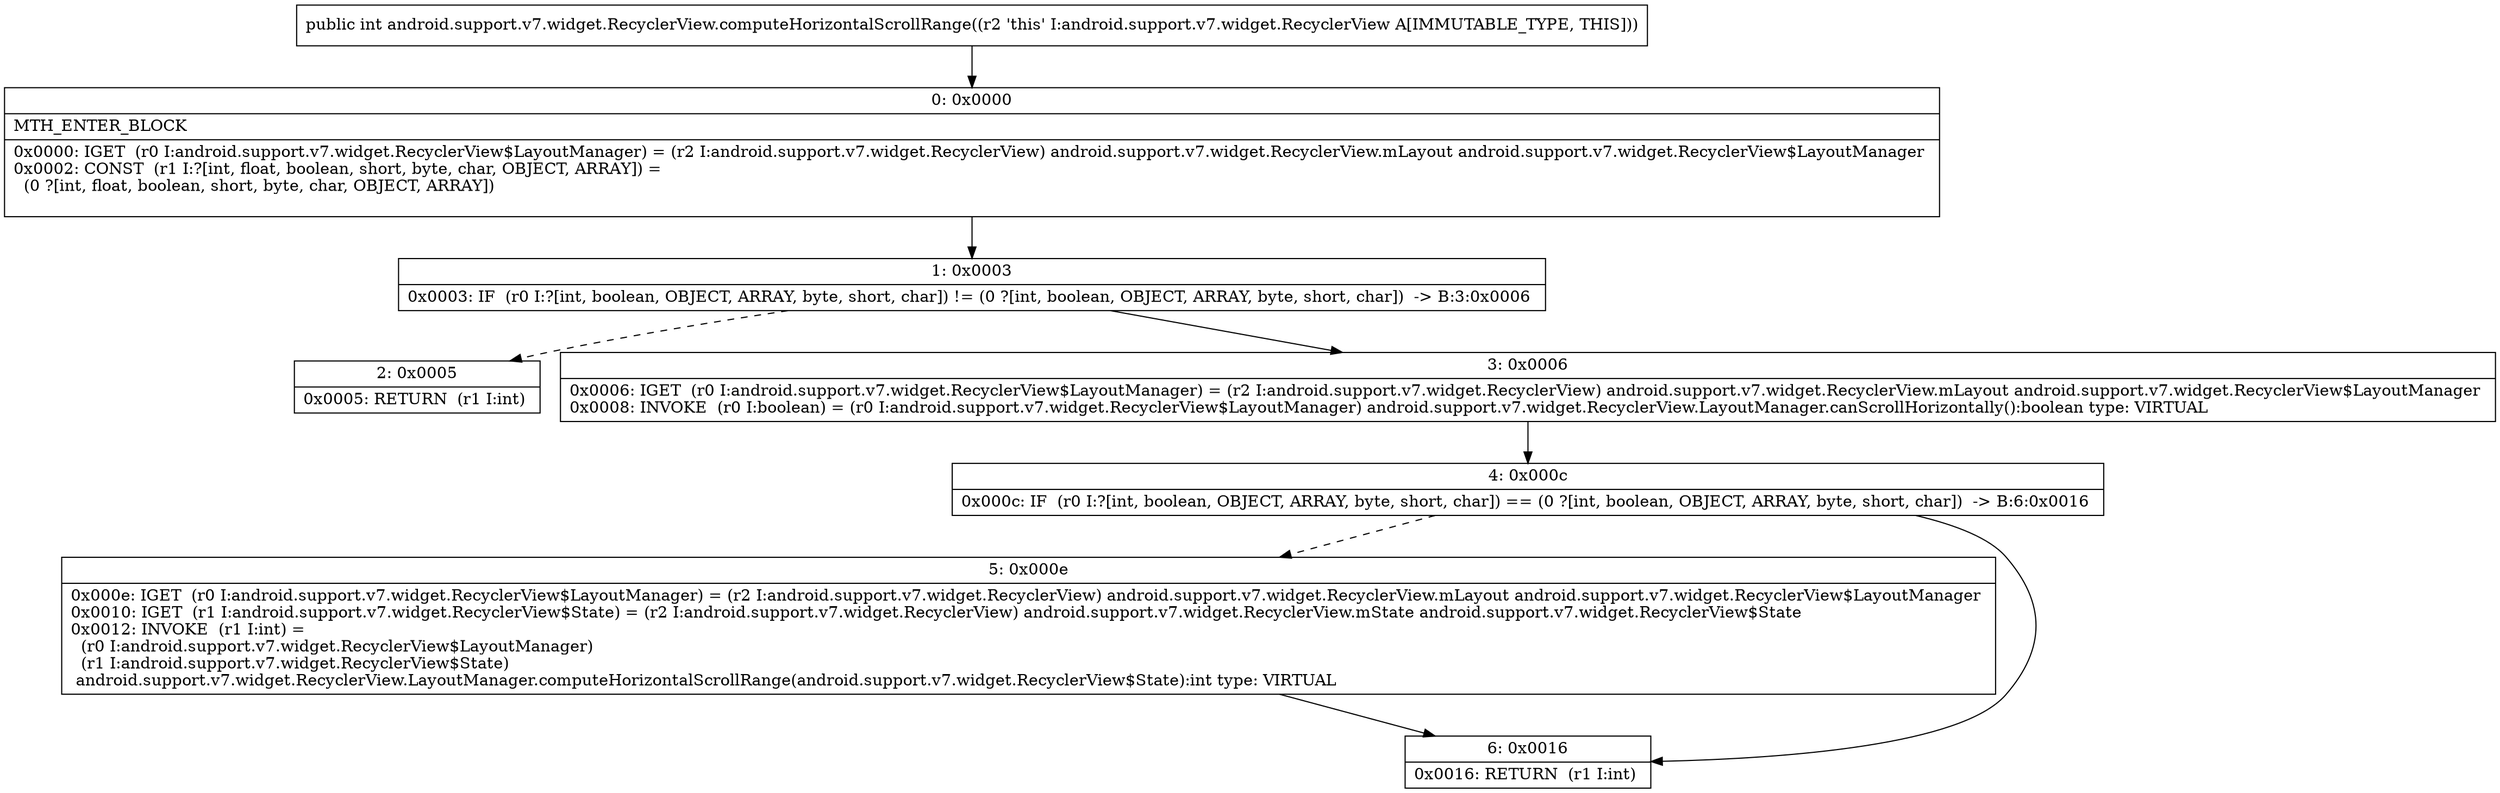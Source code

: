 digraph "CFG forandroid.support.v7.widget.RecyclerView.computeHorizontalScrollRange()I" {
Node_0 [shape=record,label="{0\:\ 0x0000|MTH_ENTER_BLOCK\l|0x0000: IGET  (r0 I:android.support.v7.widget.RecyclerView$LayoutManager) = (r2 I:android.support.v7.widget.RecyclerView) android.support.v7.widget.RecyclerView.mLayout android.support.v7.widget.RecyclerView$LayoutManager \l0x0002: CONST  (r1 I:?[int, float, boolean, short, byte, char, OBJECT, ARRAY]) = \l  (0 ?[int, float, boolean, short, byte, char, OBJECT, ARRAY])\l \l}"];
Node_1 [shape=record,label="{1\:\ 0x0003|0x0003: IF  (r0 I:?[int, boolean, OBJECT, ARRAY, byte, short, char]) != (0 ?[int, boolean, OBJECT, ARRAY, byte, short, char])  \-\> B:3:0x0006 \l}"];
Node_2 [shape=record,label="{2\:\ 0x0005|0x0005: RETURN  (r1 I:int) \l}"];
Node_3 [shape=record,label="{3\:\ 0x0006|0x0006: IGET  (r0 I:android.support.v7.widget.RecyclerView$LayoutManager) = (r2 I:android.support.v7.widget.RecyclerView) android.support.v7.widget.RecyclerView.mLayout android.support.v7.widget.RecyclerView$LayoutManager \l0x0008: INVOKE  (r0 I:boolean) = (r0 I:android.support.v7.widget.RecyclerView$LayoutManager) android.support.v7.widget.RecyclerView.LayoutManager.canScrollHorizontally():boolean type: VIRTUAL \l}"];
Node_4 [shape=record,label="{4\:\ 0x000c|0x000c: IF  (r0 I:?[int, boolean, OBJECT, ARRAY, byte, short, char]) == (0 ?[int, boolean, OBJECT, ARRAY, byte, short, char])  \-\> B:6:0x0016 \l}"];
Node_5 [shape=record,label="{5\:\ 0x000e|0x000e: IGET  (r0 I:android.support.v7.widget.RecyclerView$LayoutManager) = (r2 I:android.support.v7.widget.RecyclerView) android.support.v7.widget.RecyclerView.mLayout android.support.v7.widget.RecyclerView$LayoutManager \l0x0010: IGET  (r1 I:android.support.v7.widget.RecyclerView$State) = (r2 I:android.support.v7.widget.RecyclerView) android.support.v7.widget.RecyclerView.mState android.support.v7.widget.RecyclerView$State \l0x0012: INVOKE  (r1 I:int) = \l  (r0 I:android.support.v7.widget.RecyclerView$LayoutManager)\l  (r1 I:android.support.v7.widget.RecyclerView$State)\l android.support.v7.widget.RecyclerView.LayoutManager.computeHorizontalScrollRange(android.support.v7.widget.RecyclerView$State):int type: VIRTUAL \l}"];
Node_6 [shape=record,label="{6\:\ 0x0016|0x0016: RETURN  (r1 I:int) \l}"];
MethodNode[shape=record,label="{public int android.support.v7.widget.RecyclerView.computeHorizontalScrollRange((r2 'this' I:android.support.v7.widget.RecyclerView A[IMMUTABLE_TYPE, THIS])) }"];
MethodNode -> Node_0;
Node_0 -> Node_1;
Node_1 -> Node_2[style=dashed];
Node_1 -> Node_3;
Node_3 -> Node_4;
Node_4 -> Node_5[style=dashed];
Node_4 -> Node_6;
Node_5 -> Node_6;
}

